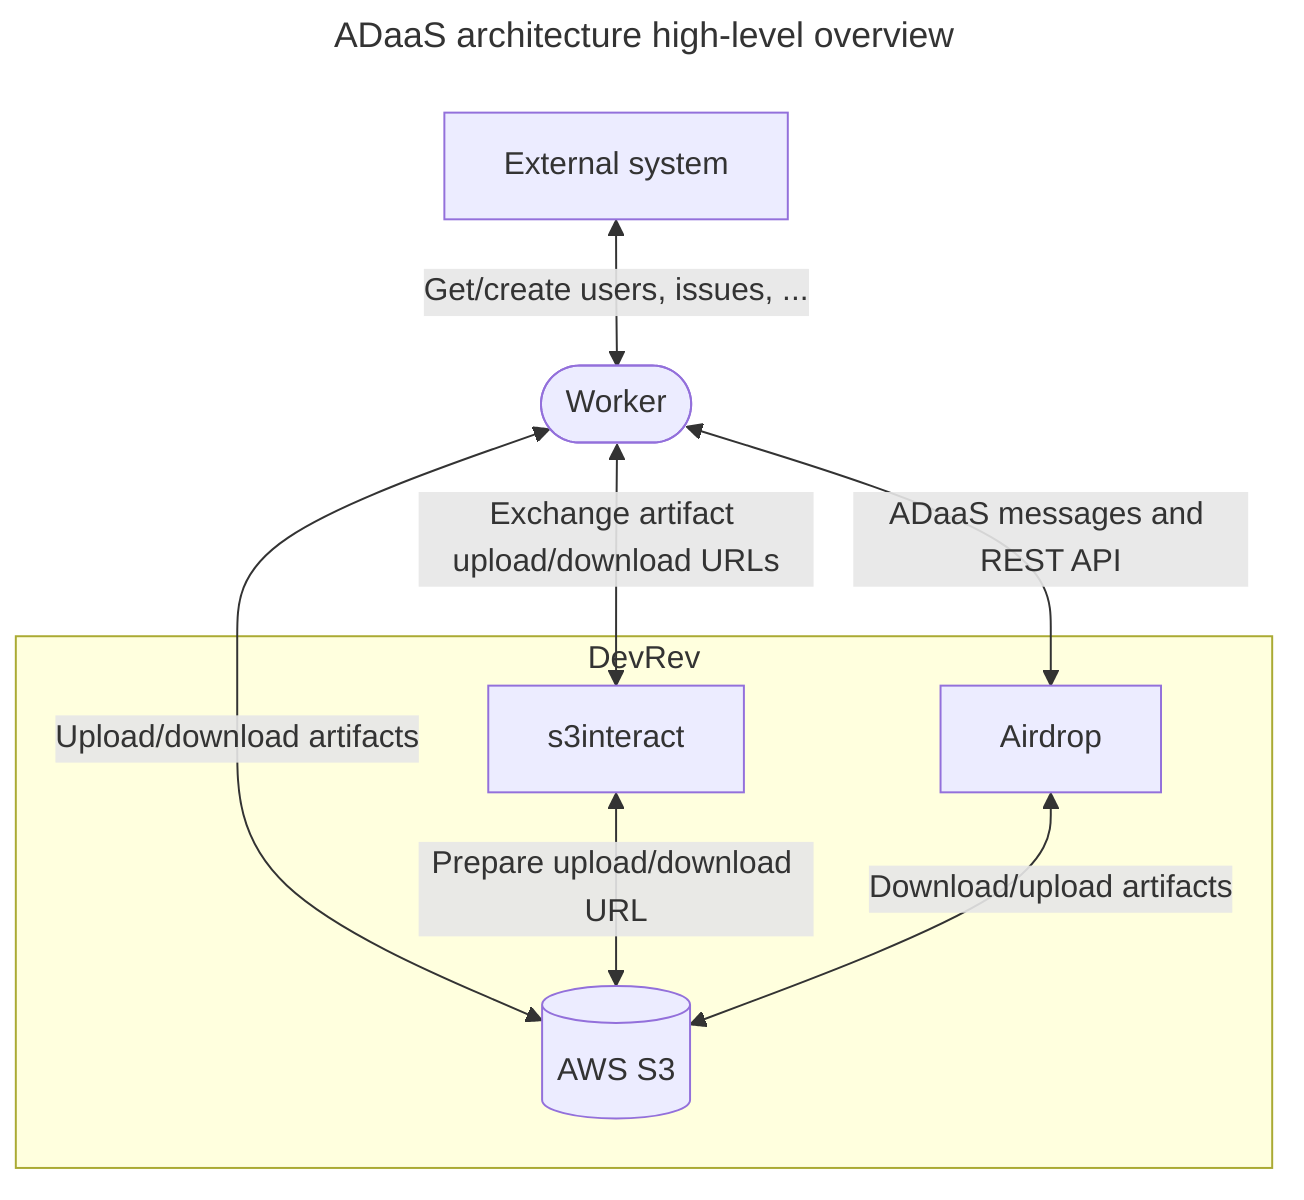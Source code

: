 ---
title: ADaaS architecture high-level overview
---
graph TB
externalSystem[External system]
worker([Worker])
s3interact[s3interact]
airdrop[Airdrop]
s3[(AWS S3)]

	externalSystem <-- Get/create users, issues, ... --> worker
	
	worker <-- Exchange artifact upload/download URLs --> s3interact
	worker <-- Upload/download artifacts --> s3
	worker <-- ADaaS messages and REST API --> airdrop

	
	subgraph DevRev
	s3interact <-- Prepare upload/download URL --> s3
	airdrop <-- Download/upload artifacts --> s3
	end